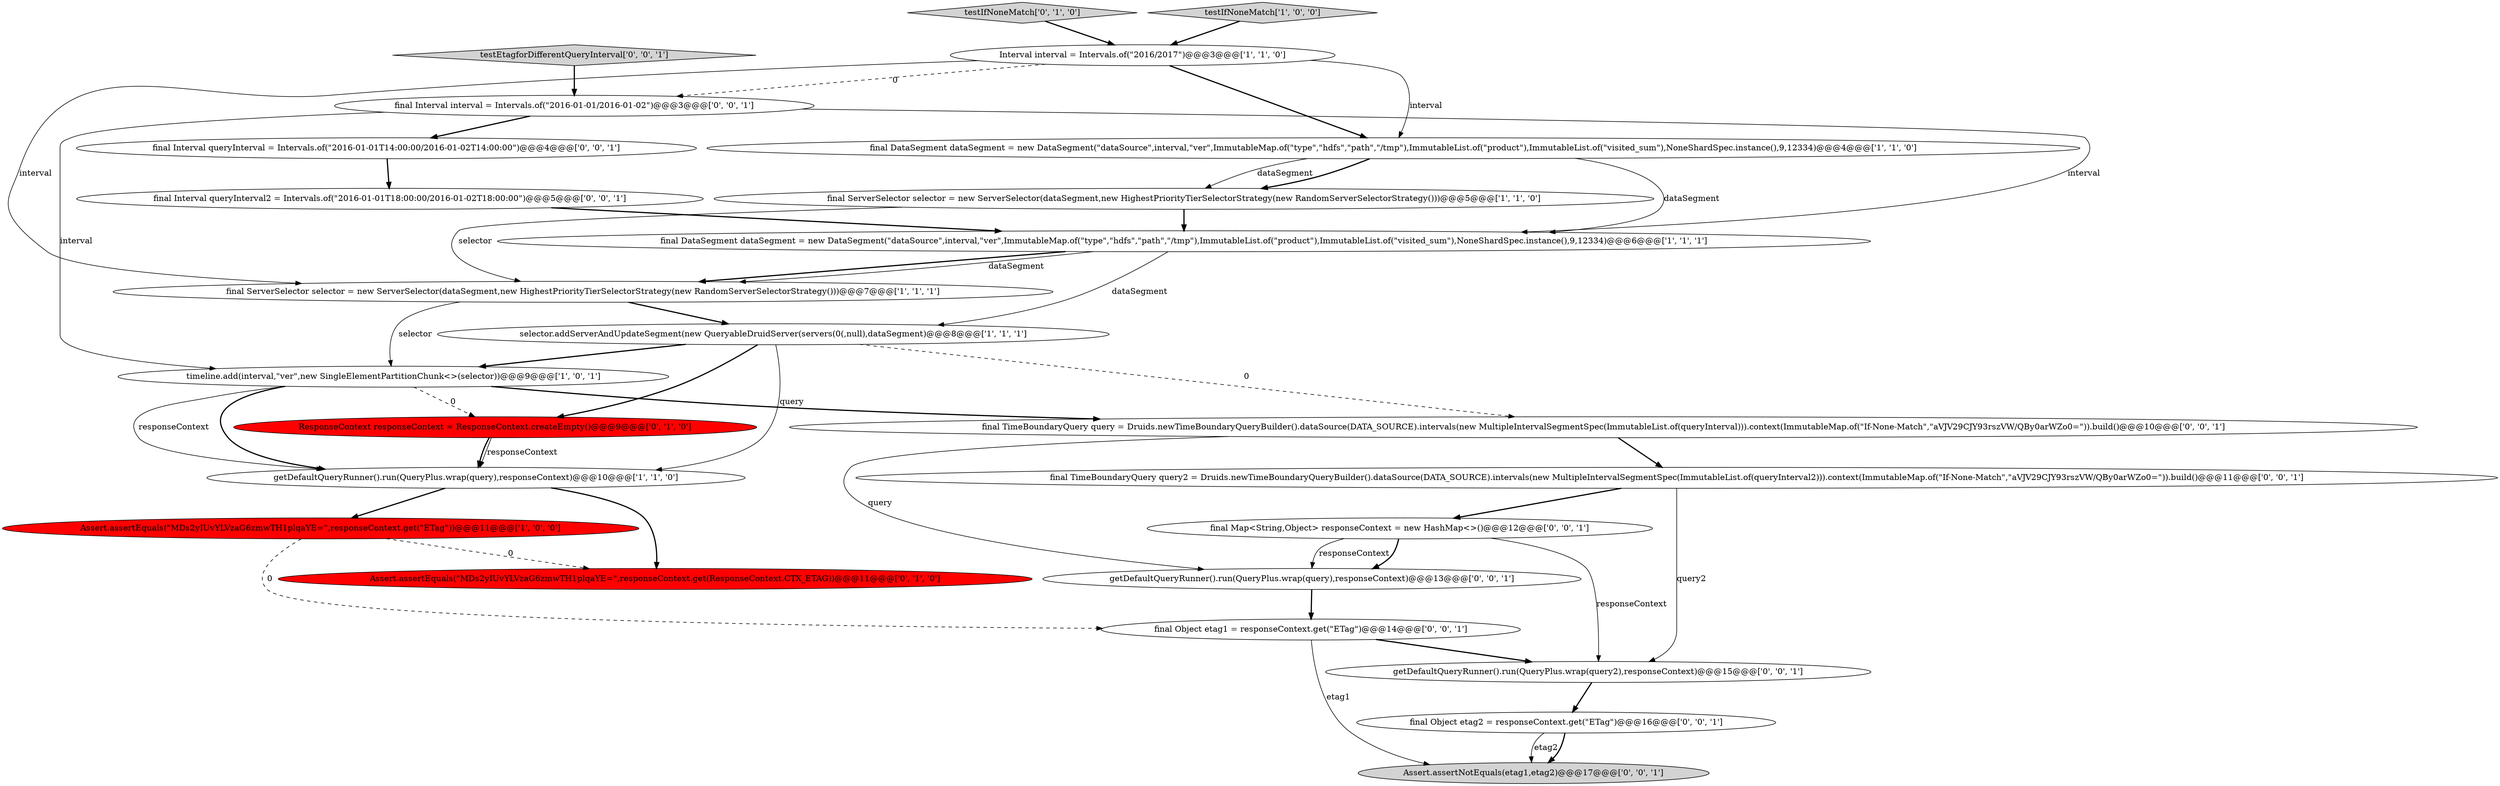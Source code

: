 digraph {
20 [style = filled, label = "final Map<String,Object> responseContext = new HashMap<>()@@@12@@@['0', '0', '1']", fillcolor = white, shape = ellipse image = "AAA0AAABBB3BBB"];
3 [style = filled, label = "getDefaultQueryRunner().run(QueryPlus.wrap(query),responseContext)@@@10@@@['1', '1', '0']", fillcolor = white, shape = ellipse image = "AAA0AAABBB1BBB"];
2 [style = filled, label = "final DataSegment dataSegment = new DataSegment(\"dataSource\",interval,\"ver\",ImmutableMap.of(\"type\",\"hdfs\",\"path\",\"/tmp\"),ImmutableList.of(\"product\"),ImmutableList.of(\"visited_sum\"),NoneShardSpec.instance(),9,12334)@@@4@@@['1', '1', '0']", fillcolor = white, shape = ellipse image = "AAA0AAABBB1BBB"];
8 [style = filled, label = "Interval interval = Intervals.of(\"2016/2017\")@@@3@@@['1', '1', '0']", fillcolor = white, shape = ellipse image = "AAA0AAABBB1BBB"];
7 [style = filled, label = "timeline.add(interval,\"ver\",new SingleElementPartitionChunk<>(selector))@@@9@@@['1', '0', '1']", fillcolor = white, shape = ellipse image = "AAA0AAABBB1BBB"];
24 [style = filled, label = "final Interval interval = Intervals.of(\"2016-01-01/2016-01-02\")@@@3@@@['0', '0', '1']", fillcolor = white, shape = ellipse image = "AAA0AAABBB3BBB"];
11 [style = filled, label = "testIfNoneMatch['0', '1', '0']", fillcolor = lightgray, shape = diamond image = "AAA0AAABBB2BBB"];
14 [style = filled, label = "Assert.assertNotEquals(etag1,etag2)@@@17@@@['0', '0', '1']", fillcolor = lightgray, shape = ellipse image = "AAA0AAABBB3BBB"];
21 [style = filled, label = "final Interval queryInterval2 = Intervals.of(\"2016-01-01T18:00:00/2016-01-02T18:00:00\")@@@5@@@['0', '0', '1']", fillcolor = white, shape = ellipse image = "AAA0AAABBB3BBB"];
17 [style = filled, label = "final Interval queryInterval = Intervals.of(\"2016-01-01T14:00:00/2016-01-02T14:00:00\")@@@4@@@['0', '0', '1']", fillcolor = white, shape = ellipse image = "AAA0AAABBB3BBB"];
23 [style = filled, label = "final TimeBoundaryQuery query2 = Druids.newTimeBoundaryQueryBuilder().dataSource(DATA_SOURCE).intervals(new MultipleIntervalSegmentSpec(ImmutableList.of(queryInterval2))).context(ImmutableMap.of(\"If-None-Match\",\"aVJV29CJY93rszVW/QBy0arWZo0=\")).build()@@@11@@@['0', '0', '1']", fillcolor = white, shape = ellipse image = "AAA0AAABBB3BBB"];
22 [style = filled, label = "testEtagforDifferentQueryInterval['0', '0', '1']", fillcolor = lightgray, shape = diamond image = "AAA0AAABBB3BBB"];
15 [style = filled, label = "final Object etag1 = responseContext.get(\"ETag\")@@@14@@@['0', '0', '1']", fillcolor = white, shape = ellipse image = "AAA0AAABBB3BBB"];
1 [style = filled, label = "selector.addServerAndUpdateSegment(new QueryableDruidServer(servers(0(,null),dataSegment)@@@8@@@['1', '1', '1']", fillcolor = white, shape = ellipse image = "AAA0AAABBB1BBB"];
5 [style = filled, label = "final ServerSelector selector = new ServerSelector(dataSegment,new HighestPriorityTierSelectorStrategy(new RandomServerSelectorStrategy()))@@@5@@@['1', '1', '0']", fillcolor = white, shape = ellipse image = "AAA0AAABBB1BBB"];
19 [style = filled, label = "final Object etag2 = responseContext.get(\"ETag\")@@@16@@@['0', '0', '1']", fillcolor = white, shape = ellipse image = "AAA0AAABBB3BBB"];
18 [style = filled, label = "getDefaultQueryRunner().run(QueryPlus.wrap(query2),responseContext)@@@15@@@['0', '0', '1']", fillcolor = white, shape = ellipse image = "AAA0AAABBB3BBB"];
12 [style = filled, label = "ResponseContext responseContext = ResponseContext.createEmpty()@@@9@@@['0', '1', '0']", fillcolor = red, shape = ellipse image = "AAA1AAABBB2BBB"];
13 [style = filled, label = "final TimeBoundaryQuery query = Druids.newTimeBoundaryQueryBuilder().dataSource(DATA_SOURCE).intervals(new MultipleIntervalSegmentSpec(ImmutableList.of(queryInterval))).context(ImmutableMap.of(\"If-None-Match\",\"aVJV29CJY93rszVW/QBy0arWZo0=\")).build()@@@10@@@['0', '0', '1']", fillcolor = white, shape = ellipse image = "AAA0AAABBB3BBB"];
10 [style = filled, label = "Assert.assertEquals(\"MDs2yIUvYLVzaG6zmwTH1plqaYE=\",responseContext.get(ResponseContext.CTX_ETAG))@@@11@@@['0', '1', '0']", fillcolor = red, shape = ellipse image = "AAA1AAABBB2BBB"];
4 [style = filled, label = "Assert.assertEquals(\"MDs2yIUvYLVzaG6zmwTH1plqaYE=\",responseContext.get(\"ETag\"))@@@11@@@['1', '0', '0']", fillcolor = red, shape = ellipse image = "AAA1AAABBB1BBB"];
0 [style = filled, label = "final DataSegment dataSegment = new DataSegment(\"dataSource\",interval,\"ver\",ImmutableMap.of(\"type\",\"hdfs\",\"path\",\"/tmp\"),ImmutableList.of(\"product\"),ImmutableList.of(\"visited_sum\"),NoneShardSpec.instance(),9,12334)@@@6@@@['1', '1', '1']", fillcolor = white, shape = ellipse image = "AAA0AAABBB1BBB"];
16 [style = filled, label = "getDefaultQueryRunner().run(QueryPlus.wrap(query),responseContext)@@@13@@@['0', '0', '1']", fillcolor = white, shape = ellipse image = "AAA0AAABBB3BBB"];
6 [style = filled, label = "testIfNoneMatch['1', '0', '0']", fillcolor = lightgray, shape = diamond image = "AAA0AAABBB1BBB"];
9 [style = filled, label = "final ServerSelector selector = new ServerSelector(dataSegment,new HighestPriorityTierSelectorStrategy(new RandomServerSelectorStrategy()))@@@7@@@['1', '1', '1']", fillcolor = white, shape = ellipse image = "AAA0AAABBB1BBB"];
7->13 [style = bold, label=""];
16->15 [style = bold, label=""];
7->3 [style = solid, label="responseContext"];
0->9 [style = bold, label=""];
23->20 [style = bold, label=""];
12->3 [style = solid, label="responseContext"];
15->14 [style = solid, label="etag1"];
19->14 [style = solid, label="etag2"];
21->0 [style = bold, label=""];
24->7 [style = solid, label="interval"];
24->0 [style = solid, label="interval"];
18->19 [style = bold, label=""];
8->2 [style = solid, label="interval"];
13->16 [style = solid, label="query"];
8->24 [style = dashed, label="0"];
9->7 [style = solid, label="selector"];
1->7 [style = bold, label=""];
3->4 [style = bold, label=""];
15->18 [style = bold, label=""];
7->3 [style = bold, label=""];
1->13 [style = dashed, label="0"];
20->16 [style = solid, label="responseContext"];
23->18 [style = solid, label="query2"];
3->10 [style = bold, label=""];
0->1 [style = solid, label="dataSegment"];
2->5 [style = solid, label="dataSegment"];
20->16 [style = bold, label=""];
19->14 [style = bold, label=""];
8->2 [style = bold, label=""];
5->0 [style = bold, label=""];
20->18 [style = solid, label="responseContext"];
8->9 [style = solid, label="interval"];
4->15 [style = dashed, label="0"];
5->9 [style = solid, label="selector"];
6->8 [style = bold, label=""];
24->17 [style = bold, label=""];
1->12 [style = bold, label=""];
13->23 [style = bold, label=""];
0->9 [style = solid, label="dataSegment"];
7->12 [style = dashed, label="0"];
11->8 [style = bold, label=""];
2->0 [style = solid, label="dataSegment"];
12->3 [style = bold, label=""];
22->24 [style = bold, label=""];
9->1 [style = bold, label=""];
4->10 [style = dashed, label="0"];
17->21 [style = bold, label=""];
1->3 [style = solid, label="query"];
2->5 [style = bold, label=""];
}
